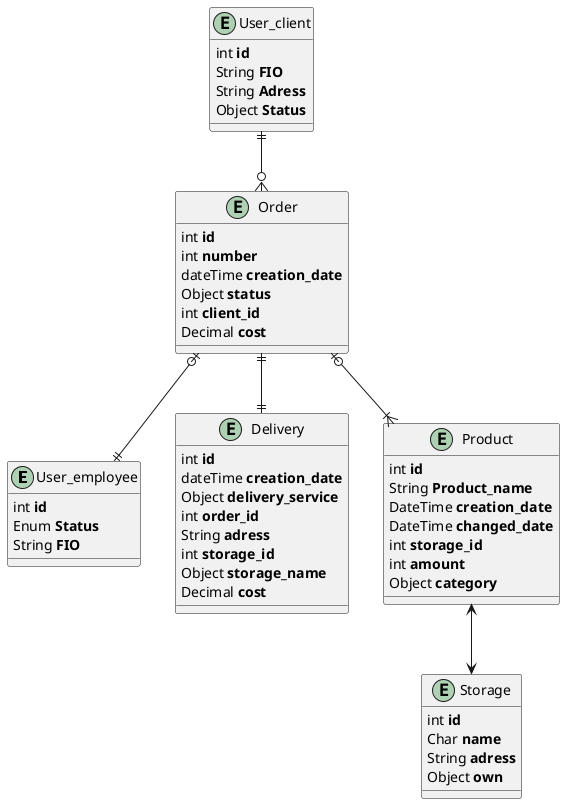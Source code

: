 @startuml

entity User_employee {
  int **id**
  Enum **Status**
  String **FIO**
}
entity User_client {
  int **id**
  String **FIO**
  String **Adress**
  Object **Status**
}
entity Order {
  int **id**
  int **number**
  dateTime **creation_date**
  Object **status**
  int **client_id**
  Decimal **cost**
}
entity Delivery {
  int **id**
  dateTime **creation_date**
  Object **delivery_service**
  int **order_id**
  String **adress**
  int **storage_id**
  Object **storage_name**
  Decimal **cost**
}
entity Product {
  int **id**
  String **Product_name**
  DateTime **creation_date**
  DateTime **changed_date**
  int **storage_id**
  int **amount**
  Object **category**
}
entity Storage {
  int **id**
  Char **name**
  String **adress**
  Object **own**
}

User_client ||--o{ Order
Order |o--|{ Product
Order ||--|| Delivery
Order |o--|| User_employee
Product <--> Storage

@enduml